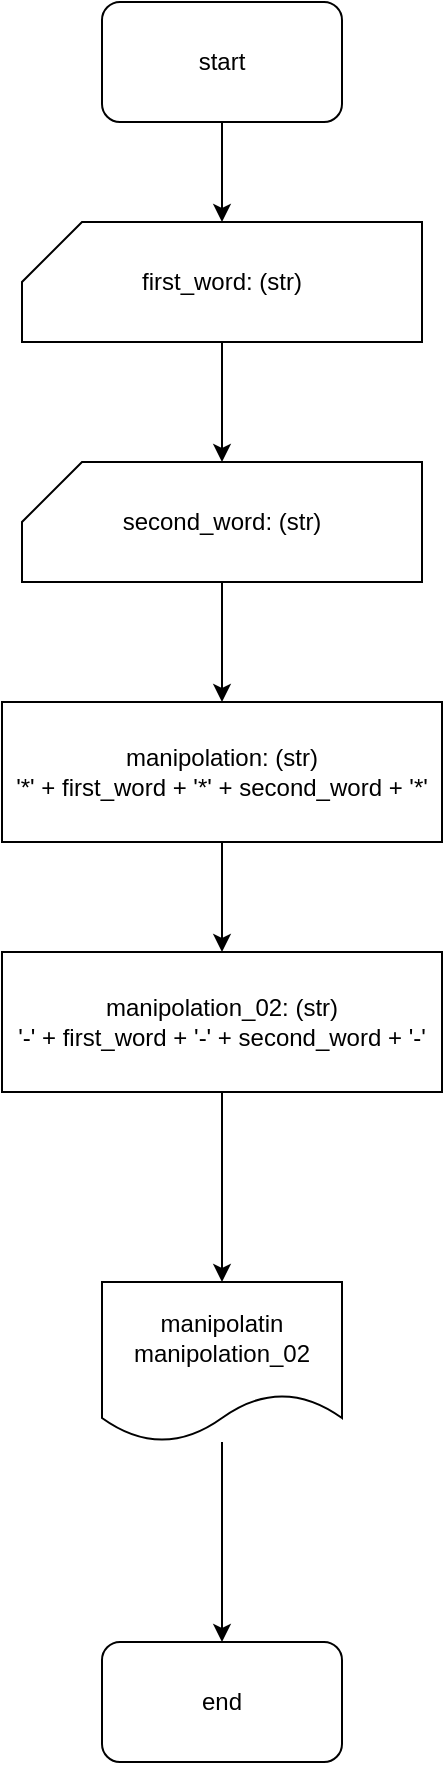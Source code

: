 <mxfile version="24.7.8">
  <diagram name="Page-1" id="gXMETLlfC8Isn1OahbXS">
    <mxGraphModel dx="707" dy="808" grid="1" gridSize="10" guides="1" tooltips="1" connect="1" arrows="1" fold="1" page="1" pageScale="1" pageWidth="850" pageHeight="1100" math="0" shadow="0">
      <root>
        <mxCell id="0" />
        <mxCell id="1" parent="0" />
        <mxCell id="Jceuv5UsLAZv2g3vVsXE-1" value="end" style="rounded=1;whiteSpace=wrap;html=1;" vertex="1" parent="1">
          <mxGeometry x="160" y="860" width="120" height="60" as="geometry" />
        </mxCell>
        <mxCell id="Jceuv5UsLAZv2g3vVsXE-16" value="" style="edgeStyle=orthogonalEdgeStyle;rounded=0;orthogonalLoop=1;jettySize=auto;html=1;" edge="1" parent="1" source="Jceuv5UsLAZv2g3vVsXE-2" target="Jceuv5UsLAZv2g3vVsXE-4">
          <mxGeometry relative="1" as="geometry" />
        </mxCell>
        <mxCell id="Jceuv5UsLAZv2g3vVsXE-2" value="start" style="rounded=1;whiteSpace=wrap;html=1;" vertex="1" parent="1">
          <mxGeometry x="160" y="40" width="120" height="60" as="geometry" />
        </mxCell>
        <mxCell id="Jceuv5UsLAZv2g3vVsXE-15" value="" style="edgeStyle=orthogonalEdgeStyle;rounded=0;orthogonalLoop=1;jettySize=auto;html=1;" edge="1" parent="1" source="Jceuv5UsLAZv2g3vVsXE-4" target="Jceuv5UsLAZv2g3vVsXE-6">
          <mxGeometry relative="1" as="geometry" />
        </mxCell>
        <mxCell id="Jceuv5UsLAZv2g3vVsXE-4" value="first_word: (str)" style="shape=card;whiteSpace=wrap;html=1;" vertex="1" parent="1">
          <mxGeometry x="120" y="150" width="200" height="60" as="geometry" />
        </mxCell>
        <mxCell id="Jceuv5UsLAZv2g3vVsXE-14" value="" style="edgeStyle=orthogonalEdgeStyle;rounded=0;orthogonalLoop=1;jettySize=auto;html=1;" edge="1" parent="1" source="Jceuv5UsLAZv2g3vVsXE-6" target="Jceuv5UsLAZv2g3vVsXE-8">
          <mxGeometry relative="1" as="geometry" />
        </mxCell>
        <mxCell id="Jceuv5UsLAZv2g3vVsXE-6" value="second_word: (str)" style="shape=card;whiteSpace=wrap;html=1;" vertex="1" parent="1">
          <mxGeometry x="120" y="270" width="200" height="60" as="geometry" />
        </mxCell>
        <mxCell id="Jceuv5UsLAZv2g3vVsXE-13" value="" style="edgeStyle=orthogonalEdgeStyle;rounded=0;orthogonalLoop=1;jettySize=auto;html=1;" edge="1" parent="1" source="Jceuv5UsLAZv2g3vVsXE-8" target="Jceuv5UsLAZv2g3vVsXE-10">
          <mxGeometry relative="1" as="geometry" />
        </mxCell>
        <mxCell id="Jceuv5UsLAZv2g3vVsXE-8" value="manipolation: (str)&lt;div&gt;&#39;*&#39; + first_word + &#39;*&#39; + second_word + &#39;*&#39;&lt;/div&gt;" style="rounded=0;whiteSpace=wrap;html=1;" vertex="1" parent="1">
          <mxGeometry x="110" y="390" width="220" height="70" as="geometry" />
        </mxCell>
        <mxCell id="Jceuv5UsLAZv2g3vVsXE-11" value="" style="edgeStyle=orthogonalEdgeStyle;rounded=0;orthogonalLoop=1;jettySize=auto;html=1;" edge="1" parent="1" source="Jceuv5UsLAZv2g3vVsXE-9" target="Jceuv5UsLAZv2g3vVsXE-1">
          <mxGeometry relative="1" as="geometry" />
        </mxCell>
        <mxCell id="Jceuv5UsLAZv2g3vVsXE-9" value="manipolatin&lt;div&gt;manipolation_02&lt;/div&gt;" style="shape=document;whiteSpace=wrap;html=1;boundedLbl=1;" vertex="1" parent="1">
          <mxGeometry x="160" y="680" width="120" height="80" as="geometry" />
        </mxCell>
        <mxCell id="Jceuv5UsLAZv2g3vVsXE-12" value="" style="edgeStyle=orthogonalEdgeStyle;rounded=0;orthogonalLoop=1;jettySize=auto;html=1;" edge="1" parent="1" source="Jceuv5UsLAZv2g3vVsXE-10" target="Jceuv5UsLAZv2g3vVsXE-9">
          <mxGeometry relative="1" as="geometry" />
        </mxCell>
        <mxCell id="Jceuv5UsLAZv2g3vVsXE-10" value="manipolation_02: (str)&lt;div&gt;&#39;-&#39; + first_word + &#39;-&#39; + second_word + &#39;-&#39;&lt;br&gt;&lt;/div&gt;" style="rounded=0;whiteSpace=wrap;html=1;" vertex="1" parent="1">
          <mxGeometry x="110" y="515" width="220" height="70" as="geometry" />
        </mxCell>
      </root>
    </mxGraphModel>
  </diagram>
</mxfile>
